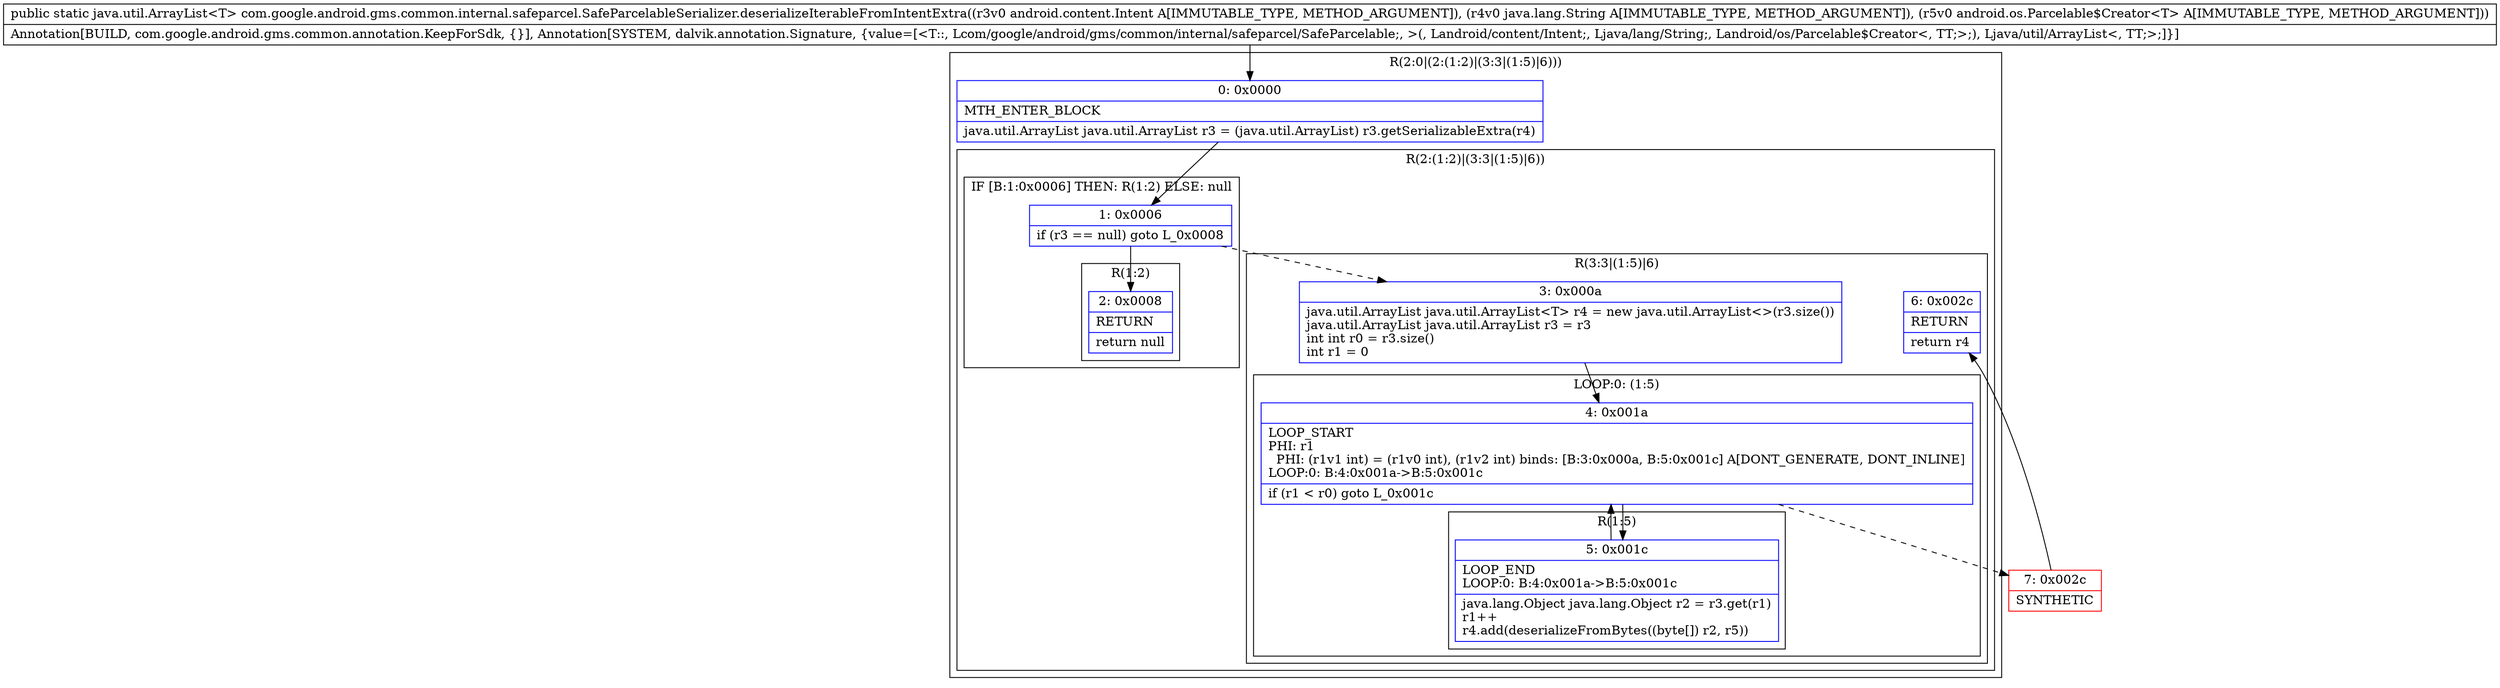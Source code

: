 digraph "CFG forcom.google.android.gms.common.internal.safeparcel.SafeParcelableSerializer.deserializeIterableFromIntentExtra(Landroid\/content\/Intent;Ljava\/lang\/String;Landroid\/os\/Parcelable$Creator;)Ljava\/util\/ArrayList;" {
subgraph cluster_Region_1701768191 {
label = "R(2:0|(2:(1:2)|(3:3|(1:5)|6)))";
node [shape=record,color=blue];
Node_0 [shape=record,label="{0\:\ 0x0000|MTH_ENTER_BLOCK\l|java.util.ArrayList java.util.ArrayList r3 = (java.util.ArrayList) r3.getSerializableExtra(r4)\l}"];
subgraph cluster_Region_1511585004 {
label = "R(2:(1:2)|(3:3|(1:5)|6))";
node [shape=record,color=blue];
subgraph cluster_IfRegion_229880320 {
label = "IF [B:1:0x0006] THEN: R(1:2) ELSE: null";
node [shape=record,color=blue];
Node_1 [shape=record,label="{1\:\ 0x0006|if (r3 == null) goto L_0x0008\l}"];
subgraph cluster_Region_589124189 {
label = "R(1:2)";
node [shape=record,color=blue];
Node_2 [shape=record,label="{2\:\ 0x0008|RETURN\l|return null\l}"];
}
}
subgraph cluster_Region_682351382 {
label = "R(3:3|(1:5)|6)";
node [shape=record,color=blue];
Node_3 [shape=record,label="{3\:\ 0x000a|java.util.ArrayList java.util.ArrayList\<T\> r4 = new java.util.ArrayList\<\>(r3.size())\ljava.util.ArrayList java.util.ArrayList r3 = r3\lint int r0 = r3.size()\lint r1 = 0\l}"];
subgraph cluster_LoopRegion_2060296812 {
label = "LOOP:0: (1:5)";
node [shape=record,color=blue];
Node_4 [shape=record,label="{4\:\ 0x001a|LOOP_START\lPHI: r1 \l  PHI: (r1v1 int) = (r1v0 int), (r1v2 int) binds: [B:3:0x000a, B:5:0x001c] A[DONT_GENERATE, DONT_INLINE]\lLOOP:0: B:4:0x001a\-\>B:5:0x001c\l|if (r1 \< r0) goto L_0x001c\l}"];
subgraph cluster_Region_1760468381 {
label = "R(1:5)";
node [shape=record,color=blue];
Node_5 [shape=record,label="{5\:\ 0x001c|LOOP_END\lLOOP:0: B:4:0x001a\-\>B:5:0x001c\l|java.lang.Object java.lang.Object r2 = r3.get(r1)\lr1++\lr4.add(deserializeFromBytes((byte[]) r2, r5))\l}"];
}
}
Node_6 [shape=record,label="{6\:\ 0x002c|RETURN\l|return r4\l}"];
}
}
}
Node_7 [shape=record,color=red,label="{7\:\ 0x002c|SYNTHETIC\l}"];
MethodNode[shape=record,label="{public static java.util.ArrayList\<T\> com.google.android.gms.common.internal.safeparcel.SafeParcelableSerializer.deserializeIterableFromIntentExtra((r3v0 android.content.Intent A[IMMUTABLE_TYPE, METHOD_ARGUMENT]), (r4v0 java.lang.String A[IMMUTABLE_TYPE, METHOD_ARGUMENT]), (r5v0 android.os.Parcelable$Creator\<T\> A[IMMUTABLE_TYPE, METHOD_ARGUMENT]))  | Annotation[BUILD, com.google.android.gms.common.annotation.KeepForSdk, \{\}], Annotation[SYSTEM, dalvik.annotation.Signature, \{value=[\<T::, Lcom\/google\/android\/gms\/common\/internal\/safeparcel\/SafeParcelable;, \>(, Landroid\/content\/Intent;, Ljava\/lang\/String;, Landroid\/os\/Parcelable$Creator\<, TT;\>;), Ljava\/util\/ArrayList\<, TT;\>;]\}]\l}"];
MethodNode -> Node_0;
Node_0 -> Node_1;
Node_1 -> Node_2;
Node_1 -> Node_3[style=dashed];
Node_3 -> Node_4;
Node_4 -> Node_5;
Node_4 -> Node_7[style=dashed];
Node_5 -> Node_4;
Node_7 -> Node_6;
}

